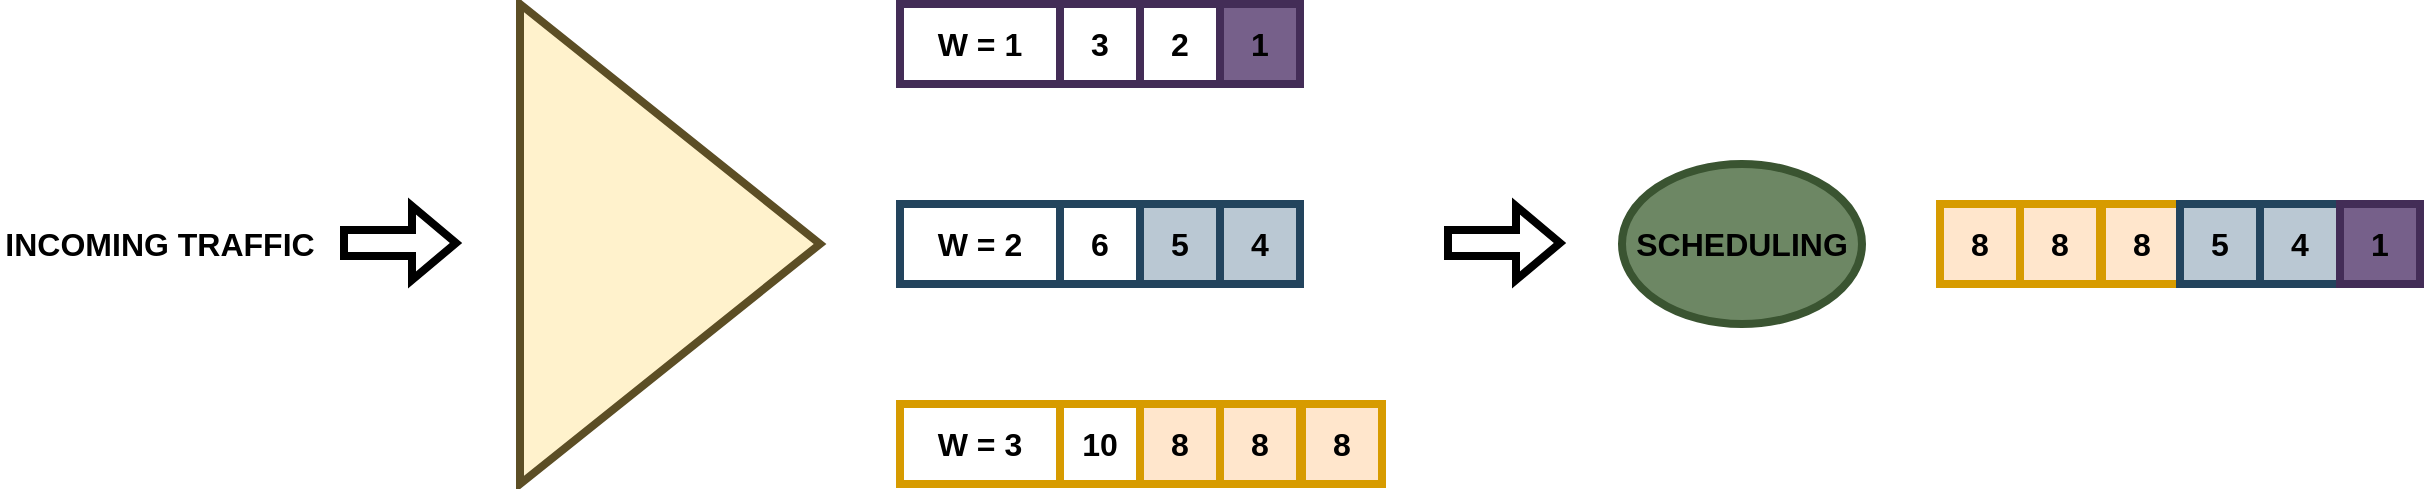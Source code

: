 <mxfile version="22.1.15" type="device">
  <diagram name="Página-1" id="qA85nGQ2gkH98rzjxt2n">
    <mxGraphModel dx="2021" dy="716" grid="1" gridSize="10" guides="1" tooltips="1" connect="1" arrows="1" fold="1" page="1" pageScale="1" pageWidth="827" pageHeight="1169" math="0" shadow="0">
      <root>
        <mxCell id="0" />
        <mxCell id="1" parent="0" />
        <mxCell id="_7zmw5jbqCHpUqY2Oscj-1" value="" style="triangle;whiteSpace=wrap;html=1;strokeWidth=4;fillColor=#fff2cc;strokeColor=#5C4E25;" vertex="1" parent="1">
          <mxGeometry x="130" y="120" width="150" height="240" as="geometry" />
        </mxCell>
        <mxCell id="_7zmw5jbqCHpUqY2Oscj-2" value="SCHEDULING" style="ellipse;whiteSpace=wrap;html=1;strokeWidth=4;fillColor=#6d8764;fontColor=#000000;strokeColor=#3A5431;fontSize=16;fontStyle=1" vertex="1" parent="1">
          <mxGeometry x="681" y="200" width="120" height="80" as="geometry" />
        </mxCell>
        <mxCell id="_7zmw5jbqCHpUqY2Oscj-3" value="" style="shape=flexArrow;endArrow=classic;html=1;rounded=0;strokeWidth=4;" edge="1" parent="1">
          <mxGeometry width="50" height="50" relative="1" as="geometry">
            <mxPoint x="40" y="239.5" as="sourcePoint" />
            <mxPoint x="100" y="239.5" as="targetPoint" />
          </mxGeometry>
        </mxCell>
        <mxCell id="_7zmw5jbqCHpUqY2Oscj-4" value="W = 1" style="rounded=0;whiteSpace=wrap;html=1;strokeWidth=4;fontStyle=1;fontSize=16;fillColor=none;strokeColor=#432D57;fontColor=#000000;" vertex="1" parent="1">
          <mxGeometry x="320" y="120" width="80" height="40" as="geometry" />
        </mxCell>
        <mxCell id="_7zmw5jbqCHpUqY2Oscj-7" value="W = 2" style="rounded=0;whiteSpace=wrap;html=1;strokeWidth=4;fontStyle=1;fontSize=16;fillColor=none;strokeColor=#23445d;" vertex="1" parent="1">
          <mxGeometry x="320" y="220" width="80" height="40" as="geometry" />
        </mxCell>
        <mxCell id="_7zmw5jbqCHpUqY2Oscj-8" value="W = 3" style="rounded=0;whiteSpace=wrap;html=1;strokeWidth=4;fontStyle=1;fontSize=16;fillColor=none;strokeColor=#d79b00;" vertex="1" parent="1">
          <mxGeometry x="320" y="320" width="80" height="40" as="geometry" />
        </mxCell>
        <mxCell id="_7zmw5jbqCHpUqY2Oscj-9" value="3" style="rounded=0;whiteSpace=wrap;html=1;fontStyle=1;fontSize=16;strokeWidth=4;fillColor=none;strokeColor=#432D57;fontColor=#000000;" vertex="1" parent="1">
          <mxGeometry x="400" y="120" width="40" height="40" as="geometry" />
        </mxCell>
        <mxCell id="_7zmw5jbqCHpUqY2Oscj-10" value="2" style="rounded=0;whiteSpace=wrap;html=1;fontStyle=1;fontSize=16;strokeWidth=4;fillColor=none;strokeColor=#432D57;fontColor=#000000;" vertex="1" parent="1">
          <mxGeometry x="440" y="120" width="40" height="40" as="geometry" />
        </mxCell>
        <mxCell id="_7zmw5jbqCHpUqY2Oscj-12" value="1" style="rounded=0;whiteSpace=wrap;html=1;fontStyle=1;fontSize=16;strokeWidth=4;fillColor=#76608a;strokeColor=#432D57;fontColor=#000000;" vertex="1" parent="1">
          <mxGeometry x="480" y="120" width="40" height="40" as="geometry" />
        </mxCell>
        <mxCell id="_7zmw5jbqCHpUqY2Oscj-13" value="6" style="rounded=0;whiteSpace=wrap;html=1;fontStyle=1;fontSize=16;strokeWidth=4;fillColor=none;strokeColor=#23445d;" vertex="1" parent="1">
          <mxGeometry x="400" y="220" width="40" height="40" as="geometry" />
        </mxCell>
        <mxCell id="_7zmw5jbqCHpUqY2Oscj-14" value="5" style="rounded=0;whiteSpace=wrap;html=1;fontStyle=1;fontSize=16;strokeWidth=4;fillColor=#bac8d3;strokeColor=#23445d;" vertex="1" parent="1">
          <mxGeometry x="440" y="220" width="40" height="40" as="geometry" />
        </mxCell>
        <mxCell id="_7zmw5jbqCHpUqY2Oscj-15" value="4" style="rounded=0;whiteSpace=wrap;html=1;fontStyle=1;fontSize=16;strokeWidth=4;fillColor=#bac8d3;strokeColor=#23445d;" vertex="1" parent="1">
          <mxGeometry x="480" y="220" width="40" height="40" as="geometry" />
        </mxCell>
        <mxCell id="_7zmw5jbqCHpUqY2Oscj-16" value="10" style="rounded=0;whiteSpace=wrap;html=1;fontStyle=1;fontSize=16;strokeWidth=4;fillColor=none;strokeColor=#d79b00;" vertex="1" parent="1">
          <mxGeometry x="400" y="320" width="40" height="40" as="geometry" />
        </mxCell>
        <mxCell id="_7zmw5jbqCHpUqY2Oscj-17" value="8" style="rounded=0;whiteSpace=wrap;html=1;fontStyle=1;fontSize=16;strokeWidth=4;fillColor=#ffe6cc;strokeColor=#d79b00;" vertex="1" parent="1">
          <mxGeometry x="440" y="320" width="40" height="40" as="geometry" />
        </mxCell>
        <mxCell id="_7zmw5jbqCHpUqY2Oscj-18" value="8" style="rounded=0;whiteSpace=wrap;html=1;fontStyle=1;fontSize=16;strokeWidth=4;fillColor=#ffe6cc;strokeColor=#d79b00;" vertex="1" parent="1">
          <mxGeometry x="480" y="320" width="40" height="40" as="geometry" />
        </mxCell>
        <mxCell id="_7zmw5jbqCHpUqY2Oscj-19" value="8" style="rounded=0;whiteSpace=wrap;html=1;fontStyle=1;fontSize=16;strokeWidth=4;fillColor=#ffe6cc;strokeColor=#d79b00;" vertex="1" parent="1">
          <mxGeometry x="521" y="320" width="40" height="40" as="geometry" />
        </mxCell>
        <mxCell id="_7zmw5jbqCHpUqY2Oscj-20" value="" style="shape=flexArrow;endArrow=classic;html=1;rounded=0;strokeWidth=4;" edge="1" parent="1">
          <mxGeometry width="50" height="50" relative="1" as="geometry">
            <mxPoint x="592" y="239.5" as="sourcePoint" />
            <mxPoint x="652" y="239.5" as="targetPoint" />
          </mxGeometry>
        </mxCell>
        <mxCell id="_7zmw5jbqCHpUqY2Oscj-25" value="8" style="rounded=0;whiteSpace=wrap;html=1;fontStyle=1;fontSize=16;strokeWidth=4;fillColor=#ffe6cc;strokeColor=#d79b00;" vertex="1" parent="1">
          <mxGeometry x="840" y="220" width="40" height="40" as="geometry" />
        </mxCell>
        <mxCell id="_7zmw5jbqCHpUqY2Oscj-26" value="8" style="rounded=0;whiteSpace=wrap;html=1;fontStyle=1;fontSize=16;strokeWidth=4;fillColor=#ffe6cc;strokeColor=#d79b00;" vertex="1" parent="1">
          <mxGeometry x="880" y="220" width="40" height="40" as="geometry" />
        </mxCell>
        <mxCell id="_7zmw5jbqCHpUqY2Oscj-27" value="8" style="rounded=0;whiteSpace=wrap;html=1;fontStyle=1;fontSize=16;strokeWidth=4;fillColor=#ffe6cc;strokeColor=#d79b00;" vertex="1" parent="1">
          <mxGeometry x="921" y="220" width="40" height="40" as="geometry" />
        </mxCell>
        <mxCell id="_7zmw5jbqCHpUqY2Oscj-28" value="5" style="rounded=0;whiteSpace=wrap;html=1;fontStyle=1;fontSize=16;strokeWidth=4;fillColor=#bac8d3;strokeColor=#23445d;" vertex="1" parent="1">
          <mxGeometry x="960" y="220" width="40" height="40" as="geometry" />
        </mxCell>
        <mxCell id="_7zmw5jbqCHpUqY2Oscj-29" value="4" style="rounded=0;whiteSpace=wrap;html=1;fontStyle=1;fontSize=16;strokeWidth=4;fillColor=#bac8d3;strokeColor=#23445d;" vertex="1" parent="1">
          <mxGeometry x="1000" y="220" width="40" height="40" as="geometry" />
        </mxCell>
        <mxCell id="_7zmw5jbqCHpUqY2Oscj-30" value="1" style="rounded=0;whiteSpace=wrap;html=1;fontStyle=1;fontSize=16;strokeWidth=4;fillColor=#76608a;strokeColor=#432D57;fontColor=#000000;" vertex="1" parent="1">
          <mxGeometry x="1040" y="220" width="40" height="40" as="geometry" />
        </mxCell>
        <mxCell id="_7zmw5jbqCHpUqY2Oscj-31" value="INCOMING TRAFFIC" style="text;html=1;strokeColor=none;fillColor=none;align=center;verticalAlign=middle;whiteSpace=wrap;rounded=0;fontSize=16;fontStyle=1" vertex="1" parent="1">
          <mxGeometry x="-130" y="225" width="160" height="30" as="geometry" />
        </mxCell>
      </root>
    </mxGraphModel>
  </diagram>
</mxfile>

